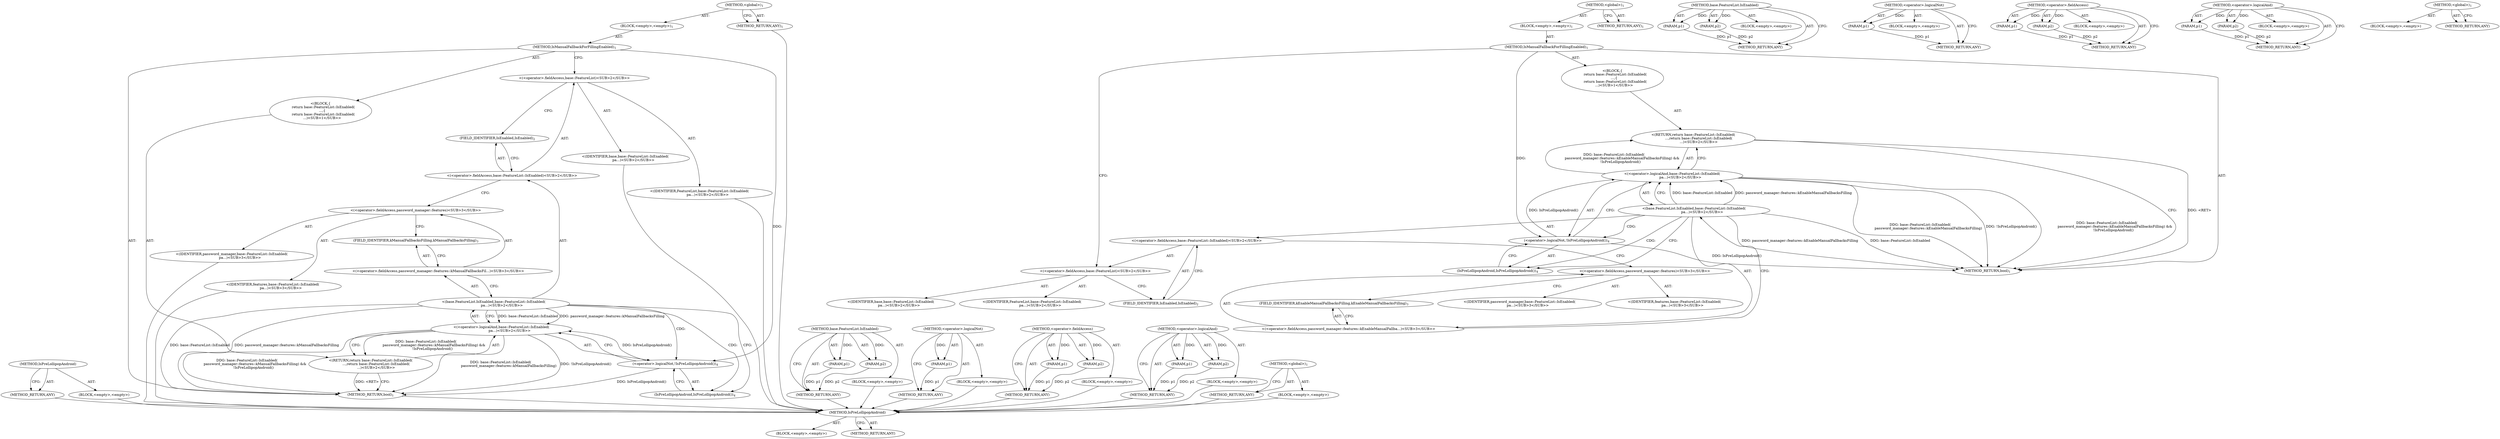 digraph "&lt;global&gt;" {
vulnerable_67 [label=<(METHOD,IsPreLollipopAndroid)>];
vulnerable_68 [label=<(BLOCK,&lt;empty&gt;,&lt;empty&gt;)>];
vulnerable_69 [label=<(METHOD_RETURN,ANY)>];
vulnerable_6 [label=<(METHOD,&lt;global&gt;)<SUB>1</SUB>>];
vulnerable_7 [label=<(BLOCK,&lt;empty&gt;,&lt;empty&gt;)<SUB>1</SUB>>];
vulnerable_8 [label=<(METHOD,IsManualFallbackForFillingEnabled)<SUB>1</SUB>>];
vulnerable_9 [label="<(BLOCK,{
     return base::FeatureList::IsEnabled(
   ...,{
     return base::FeatureList::IsEnabled(
   ...)<SUB>1</SUB>>"];
vulnerable_10 [label="<(RETURN,return base::FeatureList::IsEnabled(
          ...,return base::FeatureList::IsEnabled(
          ...)<SUB>2</SUB>>"];
vulnerable_11 [label="<(&lt;operator&gt;.logicalAnd,base::FeatureList::IsEnabled(
               pa...)<SUB>2</SUB>>"];
vulnerable_12 [label="<(base.FeatureList.IsEnabled,base::FeatureList::IsEnabled(
               pa...)<SUB>2</SUB>>"];
vulnerable_13 [label="<(&lt;operator&gt;.fieldAccess,base::FeatureList::IsEnabled)<SUB>2</SUB>>"];
vulnerable_14 [label="<(&lt;operator&gt;.fieldAccess,base::FeatureList)<SUB>2</SUB>>"];
vulnerable_15 [label="<(IDENTIFIER,base,base::FeatureList::IsEnabled(
               pa...)<SUB>2</SUB>>"];
vulnerable_16 [label="<(IDENTIFIER,FeatureList,base::FeatureList::IsEnabled(
               pa...)<SUB>2</SUB>>"];
vulnerable_17 [label=<(FIELD_IDENTIFIER,IsEnabled,IsEnabled)<SUB>2</SUB>>];
vulnerable_18 [label="<(&lt;operator&gt;.fieldAccess,password_manager::features::kEnableManualFallba...)<SUB>3</SUB>>"];
vulnerable_19 [label="<(&lt;operator&gt;.fieldAccess,password_manager::features)<SUB>3</SUB>>"];
vulnerable_20 [label="<(IDENTIFIER,password_manager,base::FeatureList::IsEnabled(
               pa...)<SUB>3</SUB>>"];
vulnerable_21 [label="<(IDENTIFIER,features,base::FeatureList::IsEnabled(
               pa...)<SUB>3</SUB>>"];
vulnerable_22 [label=<(FIELD_IDENTIFIER,kEnableManualFallbacksFilling,kEnableManualFallbacksFilling)<SUB>3</SUB>>];
vulnerable_23 [label=<(&lt;operator&gt;.logicalNot,!IsPreLollipopAndroid())<SUB>4</SUB>>];
vulnerable_24 [label=<(IsPreLollipopAndroid,IsPreLollipopAndroid())<SUB>4</SUB>>];
vulnerable_25 [label=<(METHOD_RETURN,bool)<SUB>1</SUB>>];
vulnerable_27 [label=<(METHOD_RETURN,ANY)<SUB>1</SUB>>];
vulnerable_53 [label=<(METHOD,base.FeatureList.IsEnabled)>];
vulnerable_54 [label=<(PARAM,p1)>];
vulnerable_55 [label=<(PARAM,p2)>];
vulnerable_56 [label=<(BLOCK,&lt;empty&gt;,&lt;empty&gt;)>];
vulnerable_57 [label=<(METHOD_RETURN,ANY)>];
vulnerable_63 [label=<(METHOD,&lt;operator&gt;.logicalNot)>];
vulnerable_64 [label=<(PARAM,p1)>];
vulnerable_65 [label=<(BLOCK,&lt;empty&gt;,&lt;empty&gt;)>];
vulnerable_66 [label=<(METHOD_RETURN,ANY)>];
vulnerable_58 [label=<(METHOD,&lt;operator&gt;.fieldAccess)>];
vulnerable_59 [label=<(PARAM,p1)>];
vulnerable_60 [label=<(PARAM,p2)>];
vulnerable_61 [label=<(BLOCK,&lt;empty&gt;,&lt;empty&gt;)>];
vulnerable_62 [label=<(METHOD_RETURN,ANY)>];
vulnerable_48 [label=<(METHOD,&lt;operator&gt;.logicalAnd)>];
vulnerable_49 [label=<(PARAM,p1)>];
vulnerable_50 [label=<(PARAM,p2)>];
vulnerable_51 [label=<(BLOCK,&lt;empty&gt;,&lt;empty&gt;)>];
vulnerable_52 [label=<(METHOD_RETURN,ANY)>];
vulnerable_42 [label=<(METHOD,&lt;global&gt;)<SUB>1</SUB>>];
vulnerable_43 [label=<(BLOCK,&lt;empty&gt;,&lt;empty&gt;)>];
vulnerable_44 [label=<(METHOD_RETURN,ANY)>];
fixed_67 [label=<(METHOD,IsPreLollipopAndroid)>];
fixed_68 [label=<(BLOCK,&lt;empty&gt;,&lt;empty&gt;)>];
fixed_69 [label=<(METHOD_RETURN,ANY)>];
fixed_6 [label=<(METHOD,&lt;global&gt;)<SUB>1</SUB>>];
fixed_7 [label=<(BLOCK,&lt;empty&gt;,&lt;empty&gt;)<SUB>1</SUB>>];
fixed_8 [label=<(METHOD,IsManualFallbackForFillingEnabled)<SUB>1</SUB>>];
fixed_9 [label="<(BLOCK,{
     return base::FeatureList::IsEnabled(
   ...,{
     return base::FeatureList::IsEnabled(
   ...)<SUB>1</SUB>>"];
fixed_10 [label="<(RETURN,return base::FeatureList::IsEnabled(
          ...,return base::FeatureList::IsEnabled(
          ...)<SUB>2</SUB>>"];
fixed_11 [label="<(&lt;operator&gt;.logicalAnd,base::FeatureList::IsEnabled(
               pa...)<SUB>2</SUB>>"];
fixed_12 [label="<(base.FeatureList.IsEnabled,base::FeatureList::IsEnabled(
               pa...)<SUB>2</SUB>>"];
fixed_13 [label="<(&lt;operator&gt;.fieldAccess,base::FeatureList::IsEnabled)<SUB>2</SUB>>"];
fixed_14 [label="<(&lt;operator&gt;.fieldAccess,base::FeatureList)<SUB>2</SUB>>"];
fixed_15 [label="<(IDENTIFIER,base,base::FeatureList::IsEnabled(
               pa...)<SUB>2</SUB>>"];
fixed_16 [label="<(IDENTIFIER,FeatureList,base::FeatureList::IsEnabled(
               pa...)<SUB>2</SUB>>"];
fixed_17 [label=<(FIELD_IDENTIFIER,IsEnabled,IsEnabled)<SUB>2</SUB>>];
fixed_18 [label="<(&lt;operator&gt;.fieldAccess,password_manager::features::kManualFallbacksFil...)<SUB>3</SUB>>"];
fixed_19 [label="<(&lt;operator&gt;.fieldAccess,password_manager::features)<SUB>3</SUB>>"];
fixed_20 [label="<(IDENTIFIER,password_manager,base::FeatureList::IsEnabled(
               pa...)<SUB>3</SUB>>"];
fixed_21 [label="<(IDENTIFIER,features,base::FeatureList::IsEnabled(
               pa...)<SUB>3</SUB>>"];
fixed_22 [label=<(FIELD_IDENTIFIER,kManualFallbacksFilling,kManualFallbacksFilling)<SUB>3</SUB>>];
fixed_23 [label=<(&lt;operator&gt;.logicalNot,!IsPreLollipopAndroid())<SUB>4</SUB>>];
fixed_24 [label=<(IsPreLollipopAndroid,IsPreLollipopAndroid())<SUB>4</SUB>>];
fixed_25 [label=<(METHOD_RETURN,bool)<SUB>1</SUB>>];
fixed_27 [label=<(METHOD_RETURN,ANY)<SUB>1</SUB>>];
fixed_53 [label=<(METHOD,base.FeatureList.IsEnabled)>];
fixed_54 [label=<(PARAM,p1)>];
fixed_55 [label=<(PARAM,p2)>];
fixed_56 [label=<(BLOCK,&lt;empty&gt;,&lt;empty&gt;)>];
fixed_57 [label=<(METHOD_RETURN,ANY)>];
fixed_63 [label=<(METHOD,&lt;operator&gt;.logicalNot)>];
fixed_64 [label=<(PARAM,p1)>];
fixed_65 [label=<(BLOCK,&lt;empty&gt;,&lt;empty&gt;)>];
fixed_66 [label=<(METHOD_RETURN,ANY)>];
fixed_58 [label=<(METHOD,&lt;operator&gt;.fieldAccess)>];
fixed_59 [label=<(PARAM,p1)>];
fixed_60 [label=<(PARAM,p2)>];
fixed_61 [label=<(BLOCK,&lt;empty&gt;,&lt;empty&gt;)>];
fixed_62 [label=<(METHOD_RETURN,ANY)>];
fixed_48 [label=<(METHOD,&lt;operator&gt;.logicalAnd)>];
fixed_49 [label=<(PARAM,p1)>];
fixed_50 [label=<(PARAM,p2)>];
fixed_51 [label=<(BLOCK,&lt;empty&gt;,&lt;empty&gt;)>];
fixed_52 [label=<(METHOD_RETURN,ANY)>];
fixed_42 [label=<(METHOD,&lt;global&gt;)<SUB>1</SUB>>];
fixed_43 [label=<(BLOCK,&lt;empty&gt;,&lt;empty&gt;)>];
fixed_44 [label=<(METHOD_RETURN,ANY)>];
vulnerable_67 -> vulnerable_68  [key=0, label="AST: "];
vulnerable_67 -> vulnerable_69  [key=0, label="AST: "];
vulnerable_67 -> vulnerable_69  [key=1, label="CFG: "];
vulnerable_6 -> vulnerable_7  [key=0, label="AST: "];
vulnerable_6 -> vulnerable_27  [key=0, label="AST: "];
vulnerable_6 -> vulnerable_27  [key=1, label="CFG: "];
vulnerable_7 -> vulnerable_8  [key=0, label="AST: "];
vulnerable_8 -> vulnerable_9  [key=0, label="AST: "];
vulnerable_8 -> vulnerable_25  [key=0, label="AST: "];
vulnerable_8 -> vulnerable_14  [key=0, label="CFG: "];
vulnerable_8 -> vulnerable_23  [key=0, label="DDG: "];
vulnerable_9 -> vulnerable_10  [key=0, label="AST: "];
vulnerable_10 -> vulnerable_11  [key=0, label="AST: "];
vulnerable_10 -> vulnerable_25  [key=0, label="CFG: "];
vulnerable_10 -> vulnerable_25  [key=1, label="DDG: &lt;RET&gt;"];
vulnerable_11 -> vulnerable_12  [key=0, label="AST: "];
vulnerable_11 -> vulnerable_23  [key=0, label="AST: "];
vulnerable_11 -> vulnerable_10  [key=0, label="CFG: "];
vulnerable_11 -> vulnerable_10  [key=1, label="DDG: base::FeatureList::IsEnabled(
               password_manager::features::kEnableManualFallbacksFilling) &amp;&amp;
            !IsPreLollipopAndroid()"];
vulnerable_11 -> vulnerable_25  [key=0, label="DDG: base::FeatureList::IsEnabled(
               password_manager::features::kEnableManualFallbacksFilling)"];
vulnerable_11 -> vulnerable_25  [key=1, label="DDG: !IsPreLollipopAndroid()"];
vulnerable_11 -> vulnerable_25  [key=2, label="DDG: base::FeatureList::IsEnabled(
               password_manager::features::kEnableManualFallbacksFilling) &amp;&amp;
            !IsPreLollipopAndroid()"];
vulnerable_12 -> vulnerable_13  [key=0, label="AST: "];
vulnerable_12 -> vulnerable_18  [key=0, label="AST: "];
vulnerable_12 -> vulnerable_24  [key=0, label="CFG: "];
vulnerable_12 -> vulnerable_24  [key=1, label="CDG: "];
vulnerable_12 -> vulnerable_11  [key=0, label="CFG: "];
vulnerable_12 -> vulnerable_11  [key=1, label="DDG: base::FeatureList::IsEnabled"];
vulnerable_12 -> vulnerable_11  [key=2, label="DDG: password_manager::features::kEnableManualFallbacksFilling"];
vulnerable_12 -> vulnerable_25  [key=0, label="DDG: base::FeatureList::IsEnabled"];
vulnerable_12 -> vulnerable_25  [key=1, label="DDG: password_manager::features::kEnableManualFallbacksFilling"];
vulnerable_12 -> vulnerable_23  [key=0, label="CDG: "];
vulnerable_13 -> vulnerable_14  [key=0, label="AST: "];
vulnerable_13 -> vulnerable_17  [key=0, label="AST: "];
vulnerable_13 -> vulnerable_19  [key=0, label="CFG: "];
vulnerable_14 -> vulnerable_15  [key=0, label="AST: "];
vulnerable_14 -> vulnerable_16  [key=0, label="AST: "];
vulnerable_14 -> vulnerable_17  [key=0, label="CFG: "];
vulnerable_17 -> vulnerable_13  [key=0, label="CFG: "];
vulnerable_18 -> vulnerable_19  [key=0, label="AST: "];
vulnerable_18 -> vulnerable_22  [key=0, label="AST: "];
vulnerable_18 -> vulnerable_12  [key=0, label="CFG: "];
vulnerable_19 -> vulnerable_20  [key=0, label="AST: "];
vulnerable_19 -> vulnerable_21  [key=0, label="AST: "];
vulnerable_19 -> vulnerable_22  [key=0, label="CFG: "];
vulnerable_22 -> vulnerable_18  [key=0, label="CFG: "];
vulnerable_23 -> vulnerable_24  [key=0, label="AST: "];
vulnerable_23 -> vulnerable_11  [key=0, label="CFG: "];
vulnerable_23 -> vulnerable_11  [key=1, label="DDG: IsPreLollipopAndroid()"];
vulnerable_23 -> vulnerable_25  [key=0, label="DDG: IsPreLollipopAndroid()"];
vulnerable_24 -> vulnerable_23  [key=0, label="CFG: "];
vulnerable_53 -> vulnerable_54  [key=0, label="AST: "];
vulnerable_53 -> vulnerable_54  [key=1, label="DDG: "];
vulnerable_53 -> vulnerable_56  [key=0, label="AST: "];
vulnerable_53 -> vulnerable_55  [key=0, label="AST: "];
vulnerable_53 -> vulnerable_55  [key=1, label="DDG: "];
vulnerable_53 -> vulnerable_57  [key=0, label="AST: "];
vulnerable_53 -> vulnerable_57  [key=1, label="CFG: "];
vulnerable_54 -> vulnerable_57  [key=0, label="DDG: p1"];
vulnerable_55 -> vulnerable_57  [key=0, label="DDG: p2"];
vulnerable_63 -> vulnerable_64  [key=0, label="AST: "];
vulnerable_63 -> vulnerable_64  [key=1, label="DDG: "];
vulnerable_63 -> vulnerable_65  [key=0, label="AST: "];
vulnerable_63 -> vulnerable_66  [key=0, label="AST: "];
vulnerable_63 -> vulnerable_66  [key=1, label="CFG: "];
vulnerable_64 -> vulnerable_66  [key=0, label="DDG: p1"];
vulnerable_58 -> vulnerable_59  [key=0, label="AST: "];
vulnerable_58 -> vulnerable_59  [key=1, label="DDG: "];
vulnerable_58 -> vulnerable_61  [key=0, label="AST: "];
vulnerable_58 -> vulnerable_60  [key=0, label="AST: "];
vulnerable_58 -> vulnerable_60  [key=1, label="DDG: "];
vulnerable_58 -> vulnerable_62  [key=0, label="AST: "];
vulnerable_58 -> vulnerable_62  [key=1, label="CFG: "];
vulnerable_59 -> vulnerable_62  [key=0, label="DDG: p1"];
vulnerable_60 -> vulnerable_62  [key=0, label="DDG: p2"];
vulnerable_48 -> vulnerable_49  [key=0, label="AST: "];
vulnerable_48 -> vulnerable_49  [key=1, label="DDG: "];
vulnerable_48 -> vulnerable_51  [key=0, label="AST: "];
vulnerable_48 -> vulnerable_50  [key=0, label="AST: "];
vulnerable_48 -> vulnerable_50  [key=1, label="DDG: "];
vulnerable_48 -> vulnerable_52  [key=0, label="AST: "];
vulnerable_48 -> vulnerable_52  [key=1, label="CFG: "];
vulnerable_49 -> vulnerable_52  [key=0, label="DDG: p1"];
vulnerable_50 -> vulnerable_52  [key=0, label="DDG: p2"];
vulnerable_42 -> vulnerable_43  [key=0, label="AST: "];
vulnerable_42 -> vulnerable_44  [key=0, label="AST: "];
vulnerable_42 -> vulnerable_44  [key=1, label="CFG: "];
fixed_67 -> fixed_68  [key=0, label="AST: "];
fixed_67 -> fixed_69  [key=0, label="AST: "];
fixed_67 -> fixed_69  [key=1, label="CFG: "];
fixed_68 -> vulnerable_67  [key=0];
fixed_69 -> vulnerable_67  [key=0];
fixed_6 -> fixed_7  [key=0, label="AST: "];
fixed_6 -> fixed_27  [key=0, label="AST: "];
fixed_6 -> fixed_27  [key=1, label="CFG: "];
fixed_7 -> fixed_8  [key=0, label="AST: "];
fixed_8 -> fixed_9  [key=0, label="AST: "];
fixed_8 -> fixed_25  [key=0, label="AST: "];
fixed_8 -> fixed_14  [key=0, label="CFG: "];
fixed_8 -> fixed_23  [key=0, label="DDG: "];
fixed_9 -> fixed_10  [key=0, label="AST: "];
fixed_10 -> fixed_11  [key=0, label="AST: "];
fixed_10 -> fixed_25  [key=0, label="CFG: "];
fixed_10 -> fixed_25  [key=1, label="DDG: &lt;RET&gt;"];
fixed_11 -> fixed_12  [key=0, label="AST: "];
fixed_11 -> fixed_23  [key=0, label="AST: "];
fixed_11 -> fixed_10  [key=0, label="CFG: "];
fixed_11 -> fixed_10  [key=1, label="DDG: base::FeatureList::IsEnabled(
               password_manager::features::kManualFallbacksFilling) &amp;&amp;
            !IsPreLollipopAndroid()"];
fixed_11 -> fixed_25  [key=0, label="DDG: base::FeatureList::IsEnabled(
               password_manager::features::kManualFallbacksFilling)"];
fixed_11 -> fixed_25  [key=1, label="DDG: !IsPreLollipopAndroid()"];
fixed_11 -> fixed_25  [key=2, label="DDG: base::FeatureList::IsEnabled(
               password_manager::features::kManualFallbacksFilling) &amp;&amp;
            !IsPreLollipopAndroid()"];
fixed_12 -> fixed_13  [key=0, label="AST: "];
fixed_12 -> fixed_18  [key=0, label="AST: "];
fixed_12 -> fixed_24  [key=0, label="CFG: "];
fixed_12 -> fixed_24  [key=1, label="CDG: "];
fixed_12 -> fixed_11  [key=0, label="CFG: "];
fixed_12 -> fixed_11  [key=1, label="DDG: base::FeatureList::IsEnabled"];
fixed_12 -> fixed_11  [key=2, label="DDG: password_manager::features::kManualFallbacksFilling"];
fixed_12 -> fixed_25  [key=0, label="DDG: base::FeatureList::IsEnabled"];
fixed_12 -> fixed_25  [key=1, label="DDG: password_manager::features::kManualFallbacksFilling"];
fixed_12 -> fixed_23  [key=0, label="CDG: "];
fixed_13 -> fixed_14  [key=0, label="AST: "];
fixed_13 -> fixed_17  [key=0, label="AST: "];
fixed_13 -> fixed_19  [key=0, label="CFG: "];
fixed_14 -> fixed_15  [key=0, label="AST: "];
fixed_14 -> fixed_16  [key=0, label="AST: "];
fixed_14 -> fixed_17  [key=0, label="CFG: "];
fixed_15 -> vulnerable_67  [key=0];
fixed_16 -> vulnerable_67  [key=0];
fixed_17 -> fixed_13  [key=0, label="CFG: "];
fixed_18 -> fixed_19  [key=0, label="AST: "];
fixed_18 -> fixed_22  [key=0, label="AST: "];
fixed_18 -> fixed_12  [key=0, label="CFG: "];
fixed_19 -> fixed_20  [key=0, label="AST: "];
fixed_19 -> fixed_21  [key=0, label="AST: "];
fixed_19 -> fixed_22  [key=0, label="CFG: "];
fixed_20 -> vulnerable_67  [key=0];
fixed_21 -> vulnerable_67  [key=0];
fixed_22 -> fixed_18  [key=0, label="CFG: "];
fixed_23 -> fixed_24  [key=0, label="AST: "];
fixed_23 -> fixed_11  [key=0, label="CFG: "];
fixed_23 -> fixed_11  [key=1, label="DDG: IsPreLollipopAndroid()"];
fixed_23 -> fixed_25  [key=0, label="DDG: IsPreLollipopAndroid()"];
fixed_24 -> fixed_23  [key=0, label="CFG: "];
fixed_25 -> vulnerable_67  [key=0];
fixed_27 -> vulnerable_67  [key=0];
fixed_53 -> fixed_54  [key=0, label="AST: "];
fixed_53 -> fixed_54  [key=1, label="DDG: "];
fixed_53 -> fixed_56  [key=0, label="AST: "];
fixed_53 -> fixed_55  [key=0, label="AST: "];
fixed_53 -> fixed_55  [key=1, label="DDG: "];
fixed_53 -> fixed_57  [key=0, label="AST: "];
fixed_53 -> fixed_57  [key=1, label="CFG: "];
fixed_54 -> fixed_57  [key=0, label="DDG: p1"];
fixed_55 -> fixed_57  [key=0, label="DDG: p2"];
fixed_56 -> vulnerable_67  [key=0];
fixed_57 -> vulnerable_67  [key=0];
fixed_63 -> fixed_64  [key=0, label="AST: "];
fixed_63 -> fixed_64  [key=1, label="DDG: "];
fixed_63 -> fixed_65  [key=0, label="AST: "];
fixed_63 -> fixed_66  [key=0, label="AST: "];
fixed_63 -> fixed_66  [key=1, label="CFG: "];
fixed_64 -> fixed_66  [key=0, label="DDG: p1"];
fixed_65 -> vulnerable_67  [key=0];
fixed_66 -> vulnerable_67  [key=0];
fixed_58 -> fixed_59  [key=0, label="AST: "];
fixed_58 -> fixed_59  [key=1, label="DDG: "];
fixed_58 -> fixed_61  [key=0, label="AST: "];
fixed_58 -> fixed_60  [key=0, label="AST: "];
fixed_58 -> fixed_60  [key=1, label="DDG: "];
fixed_58 -> fixed_62  [key=0, label="AST: "];
fixed_58 -> fixed_62  [key=1, label="CFG: "];
fixed_59 -> fixed_62  [key=0, label="DDG: p1"];
fixed_60 -> fixed_62  [key=0, label="DDG: p2"];
fixed_61 -> vulnerable_67  [key=0];
fixed_62 -> vulnerable_67  [key=0];
fixed_48 -> fixed_49  [key=0, label="AST: "];
fixed_48 -> fixed_49  [key=1, label="DDG: "];
fixed_48 -> fixed_51  [key=0, label="AST: "];
fixed_48 -> fixed_50  [key=0, label="AST: "];
fixed_48 -> fixed_50  [key=1, label="DDG: "];
fixed_48 -> fixed_52  [key=0, label="AST: "];
fixed_48 -> fixed_52  [key=1, label="CFG: "];
fixed_49 -> fixed_52  [key=0, label="DDG: p1"];
fixed_50 -> fixed_52  [key=0, label="DDG: p2"];
fixed_51 -> vulnerable_67  [key=0];
fixed_52 -> vulnerable_67  [key=0];
fixed_42 -> fixed_43  [key=0, label="AST: "];
fixed_42 -> fixed_44  [key=0, label="AST: "];
fixed_42 -> fixed_44  [key=1, label="CFG: "];
fixed_43 -> vulnerable_67  [key=0];
fixed_44 -> vulnerable_67  [key=0];
}
